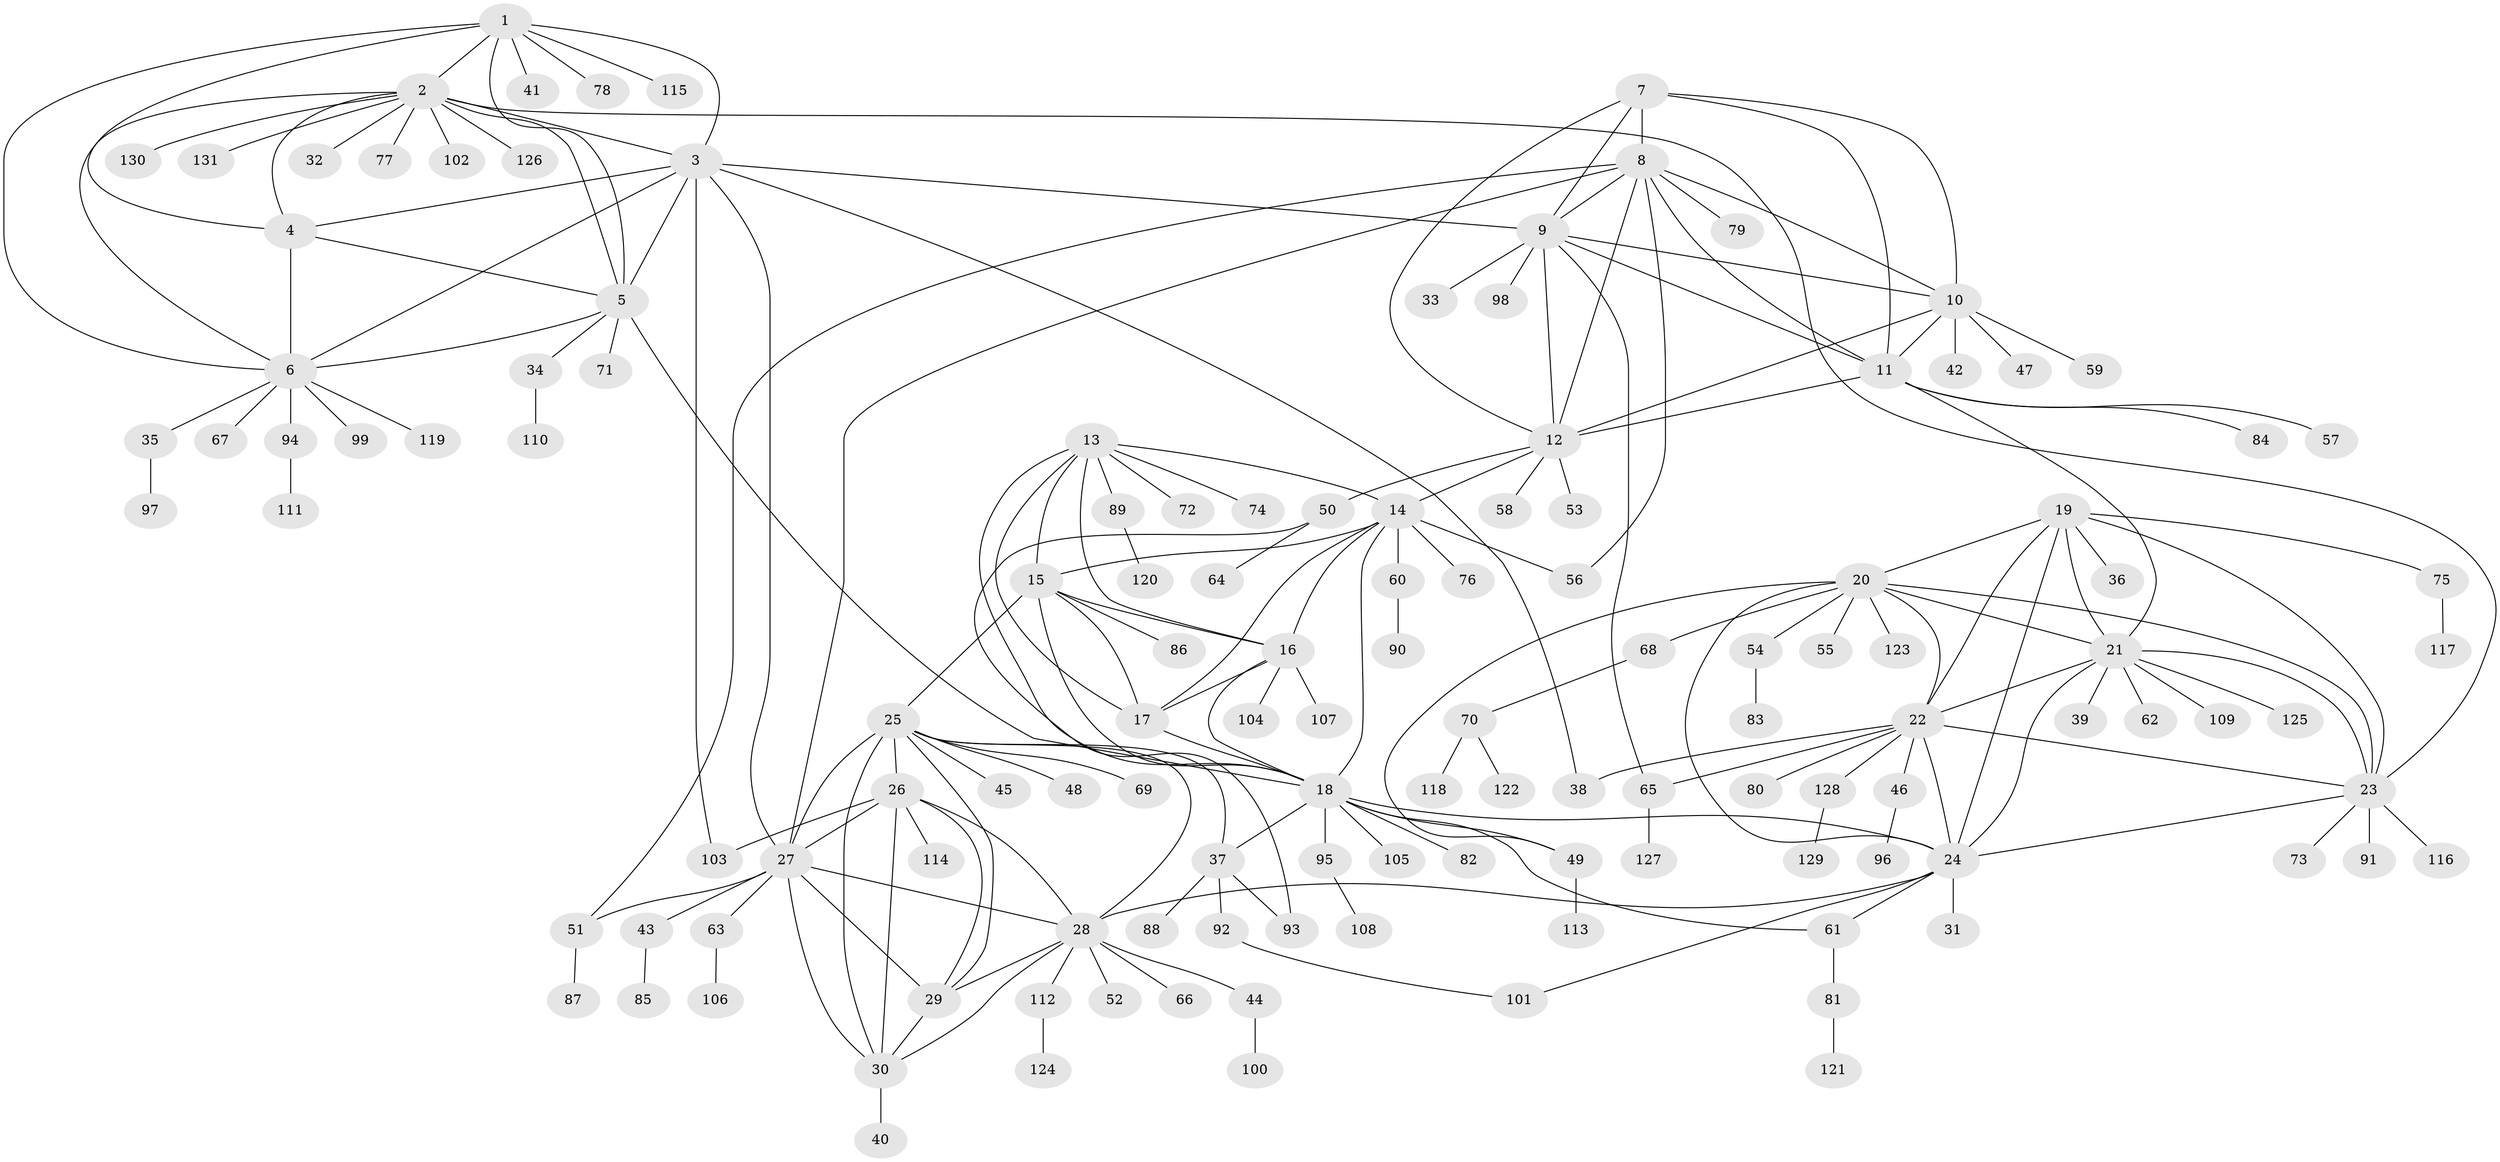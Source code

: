 // coarse degree distribution, {8: 0.05, 2: 0.175, 9: 0.1, 4: 0.1, 6: 0.075, 7: 0.025, 5: 0.025, 1: 0.45}
// Generated by graph-tools (version 1.1) at 2025/52/03/04/25 22:52:34]
// undirected, 131 vertices, 196 edges
graph export_dot {
  node [color=gray90,style=filled];
  1;
  2;
  3;
  4;
  5;
  6;
  7;
  8;
  9;
  10;
  11;
  12;
  13;
  14;
  15;
  16;
  17;
  18;
  19;
  20;
  21;
  22;
  23;
  24;
  25;
  26;
  27;
  28;
  29;
  30;
  31;
  32;
  33;
  34;
  35;
  36;
  37;
  38;
  39;
  40;
  41;
  42;
  43;
  44;
  45;
  46;
  47;
  48;
  49;
  50;
  51;
  52;
  53;
  54;
  55;
  56;
  57;
  58;
  59;
  60;
  61;
  62;
  63;
  64;
  65;
  66;
  67;
  68;
  69;
  70;
  71;
  72;
  73;
  74;
  75;
  76;
  77;
  78;
  79;
  80;
  81;
  82;
  83;
  84;
  85;
  86;
  87;
  88;
  89;
  90;
  91;
  92;
  93;
  94;
  95;
  96;
  97;
  98;
  99;
  100;
  101;
  102;
  103;
  104;
  105;
  106;
  107;
  108;
  109;
  110;
  111;
  112;
  113;
  114;
  115;
  116;
  117;
  118;
  119;
  120;
  121;
  122;
  123;
  124;
  125;
  126;
  127;
  128;
  129;
  130;
  131;
  1 -- 2;
  1 -- 3;
  1 -- 4;
  1 -- 5;
  1 -- 6;
  1 -- 41;
  1 -- 78;
  1 -- 115;
  2 -- 3;
  2 -- 4;
  2 -- 5;
  2 -- 6;
  2 -- 23;
  2 -- 32;
  2 -- 77;
  2 -- 102;
  2 -- 126;
  2 -- 130;
  2 -- 131;
  3 -- 4;
  3 -- 5;
  3 -- 6;
  3 -- 9;
  3 -- 27;
  3 -- 38;
  3 -- 103;
  4 -- 5;
  4 -- 6;
  5 -- 6;
  5 -- 18;
  5 -- 34;
  5 -- 71;
  6 -- 35;
  6 -- 67;
  6 -- 94;
  6 -- 99;
  6 -- 119;
  7 -- 8;
  7 -- 9;
  7 -- 10;
  7 -- 11;
  7 -- 12;
  8 -- 9;
  8 -- 10;
  8 -- 11;
  8 -- 12;
  8 -- 27;
  8 -- 51;
  8 -- 56;
  8 -- 79;
  9 -- 10;
  9 -- 11;
  9 -- 12;
  9 -- 33;
  9 -- 65;
  9 -- 98;
  10 -- 11;
  10 -- 12;
  10 -- 42;
  10 -- 47;
  10 -- 59;
  11 -- 12;
  11 -- 21;
  11 -- 57;
  11 -- 84;
  12 -- 14;
  12 -- 50;
  12 -- 53;
  12 -- 58;
  13 -- 14;
  13 -- 15;
  13 -- 16;
  13 -- 17;
  13 -- 18;
  13 -- 72;
  13 -- 74;
  13 -- 89;
  14 -- 15;
  14 -- 16;
  14 -- 17;
  14 -- 18;
  14 -- 56;
  14 -- 60;
  14 -- 76;
  15 -- 16;
  15 -- 17;
  15 -- 18;
  15 -- 25;
  15 -- 86;
  16 -- 17;
  16 -- 18;
  16 -- 104;
  16 -- 107;
  17 -- 18;
  18 -- 24;
  18 -- 37;
  18 -- 49;
  18 -- 61;
  18 -- 82;
  18 -- 95;
  18 -- 105;
  19 -- 20;
  19 -- 21;
  19 -- 22;
  19 -- 23;
  19 -- 24;
  19 -- 36;
  19 -- 75;
  20 -- 21;
  20 -- 22;
  20 -- 23;
  20 -- 24;
  20 -- 49;
  20 -- 54;
  20 -- 55;
  20 -- 68;
  20 -- 123;
  21 -- 22;
  21 -- 23;
  21 -- 24;
  21 -- 39;
  21 -- 62;
  21 -- 109;
  21 -- 125;
  22 -- 23;
  22 -- 24;
  22 -- 38;
  22 -- 46;
  22 -- 65;
  22 -- 80;
  22 -- 128;
  23 -- 24;
  23 -- 73;
  23 -- 91;
  23 -- 116;
  24 -- 28;
  24 -- 31;
  24 -- 61;
  24 -- 101;
  25 -- 26;
  25 -- 27;
  25 -- 28;
  25 -- 29;
  25 -- 30;
  25 -- 37;
  25 -- 45;
  25 -- 48;
  25 -- 69;
  26 -- 27;
  26 -- 28;
  26 -- 29;
  26 -- 30;
  26 -- 103;
  26 -- 114;
  27 -- 28;
  27 -- 29;
  27 -- 30;
  27 -- 43;
  27 -- 51;
  27 -- 63;
  28 -- 29;
  28 -- 30;
  28 -- 44;
  28 -- 52;
  28 -- 66;
  28 -- 112;
  29 -- 30;
  30 -- 40;
  34 -- 110;
  35 -- 97;
  37 -- 88;
  37 -- 92;
  37 -- 93;
  43 -- 85;
  44 -- 100;
  46 -- 96;
  49 -- 113;
  50 -- 64;
  50 -- 93;
  51 -- 87;
  54 -- 83;
  60 -- 90;
  61 -- 81;
  63 -- 106;
  65 -- 127;
  68 -- 70;
  70 -- 118;
  70 -- 122;
  75 -- 117;
  81 -- 121;
  89 -- 120;
  92 -- 101;
  94 -- 111;
  95 -- 108;
  112 -- 124;
  128 -- 129;
}
